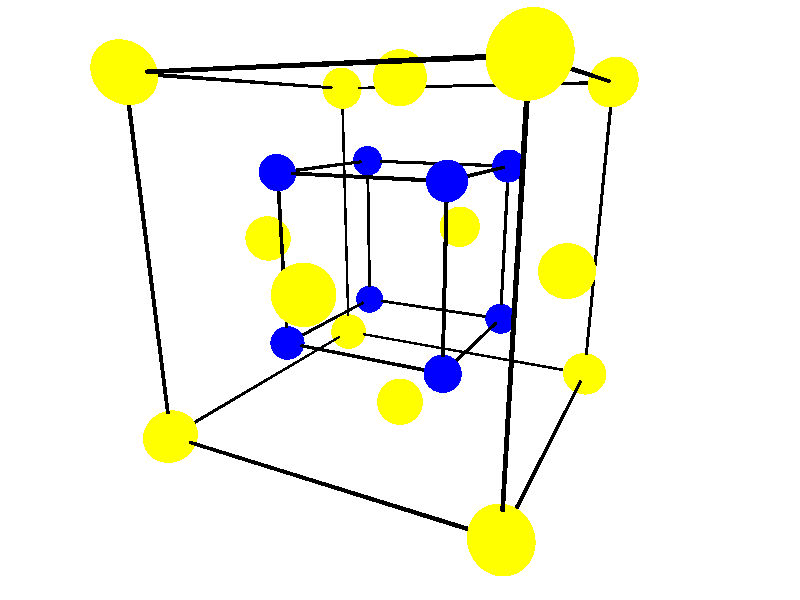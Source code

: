 #include "colors.inc"

camera { location <1.3,0.9,-1.1> look_at <0.5, 0.35, 0.5>}
light_source { <4, 7, -2> color White}

sphere { <0,0,0>,0.075 texture { pigment{color Yellow} finish {phong 1} } }
sphere { <0.5,0,0.5>,0.075 texture { pigment{color Yellow} finish {phong 1} } }
sphere { <0.5,0.5,0>,0.075 texture { pigment{color Yellow} finish {phong 1} } }
sphere { <0,0.5,0.5>,0.075 texture { pigment{color Yellow} finish {phong 1} } }
sphere { <0,0,1>,0.075 texture { pigment{color Yellow} finish {phong 1} } }
sphere { <0,1,0>,0.075 texture { pigment{color Yellow} finish {phong 1} } }
sphere { <0,1,1>,0.075 texture { pigment{color Yellow} finish {phong 1} } }
sphere { <1,0,0>,0.075 texture { pigment{color Yellow} finish {phong 1} } }
sphere { <1,0,1>,0.075 texture { pigment{color Yellow} finish {phong 1} } }
sphere { <1,1,0>,0.075 texture { pigment{color Yellow} finish {phong 1} } }
sphere { <1,1,1>,0.075 texture { pigment{color Yellow} finish {phong 1} } }
sphere { <0.5,0.5,1>,0.075 texture { pigment{color Yellow} finish {phong 1} } }
sphere { <1,0.5,0.5>,0.075 texture { pigment{color Yellow} finish {phong 1} } }
sphere { <0.5,1,0.5>,0.075 texture { pigment{color Yellow} finish {phong 1} } }

cylinder { <0,0,0>, <0,0,1>, 0.005 open texture { pigment{color Black} finish {phong 1} } }
cylinder { <0,0,0>, <0,1,0>, 0.005 open texture { pigment{color Black} finish {phong 1} } }
cylinder { <0,0,0>, <1,0,0>, 0.005 open texture { pigment{color Black} finish {phong 1} } }
cylinder { <1,1,0>, <0,1,0>, 0.005 open texture { pigment{color Black} finish {phong 1} } }
cylinder { <1,1,0>, <1,1,1>, 0.005 open texture { pigment{color Black} finish {phong 1} } }
cylinder { <1,1,0>, <1,0,0>, 0.005 open texture { pigment{color Black} finish {phong 1} } }
cylinder { <0,1,1>, <0,1,0>, 0.005 open texture { pigment{color Black} finish {phong 1} } }
cylinder { <0,1,1>, <1,1,1>, 0.005 open texture { pigment{color Black} finish {phong 1} } }
cylinder { <0,1,1>, <0,0,1>, 0.005 open texture { pigment{color Black} finish {phong 1} } }
cylinder { <1,0,1>, <1,0,0>, 0.005 open texture { pigment{color Black} finish {phong 1} } }
cylinder { <1,0,1>, <0,0,1>, 0.005 open texture { pigment{color Black} finish {phong 1} } }
cylinder { <1,0,1>, <1,1,1>, 0.005 open texture { pigment{color Black} finish {phong 1} } }

sphere { <0.25,0.25,0.25>,0.05 texture { pigment{color Blue} finish {phong 1} } }
sphere { <0.25,0.25,0.75>,0.05 texture { pigment{color Blue} finish {phong 1} } }
sphere { <0.25,0.75,0.25>,0.05 texture { pigment{color Blue} finish {phong 1} } }
sphere { <0.25,0.75,0.75>,0.05 texture { pigment{color Blue} finish {phong 1} } }
sphere { <0.75,0.25,0.25>,0.05 texture { pigment{color Blue} finish {phong 1} } }
sphere { <0.75,0.25,0.75>,0.05 texture { pigment{color Blue} finish {phong 1} } }
sphere { <0.75,0.75,0.25>,0.05 texture { pigment{color Blue} finish {phong 1} } }
sphere { <0.75,0.75,0.75>,0.05 texture { pigment{color Blue} finish {phong 1} } }

cylinder { <0.25,0.25,0.25>, <0.25,0.25,0.75>, 0.005 open texture { pigment{color Black} finish {phong 1} } }
cylinder { <0.25,0.25,0.25>, <0.25,0.75,0.25>, 0.005 open texture { pigment{color Black} finish {phong 1} } }
cylinder { <0.25,0.25,0.25>, <0.75,0.25,0.25>, 0.005 open texture { pigment{color Black} finish {phong 1} } }
cylinder { <0.75,0.75,0.25>, <0.25,0.75,0.25>, 0.005 open texture { pigment{color Black} finish {phong 1} } }
cylinder { <0.75,0.75,0.25>, <0.75,0.75,0.75>, 0.005 open texture { pigment{color Black} finish {phong 1} } }
cylinder { <0.75,0.75,0.25>, <0.75,0.25,0.25>, 0.005 open texture { pigment{color Black} finish {phong 1} } }
cylinder { <0.25,0.75,0.75>, <0.25,0.75,0.25>, 0.005 open texture { pigment{color Black} finish {phong 1} } }
cylinder { <0.25,0.75,0.75>, <0.75,0.75,0.75>, 0.005 open texture { pigment{color Black} finish {phong 1} } }
cylinder { <0.25,0.75,0.75>, <0.25,0.25,0.75>, 0.005 open texture { pigment{color Black} finish {phong 1} } }
cylinder { <0.75,0.25,0.75>, <0.75,0.25,0.25>, 0.005 open texture { pigment{color Black} finish {phong 1} } }
cylinder { <0.75,0.25,0.75>, <0.25,0.25,0.75>, 0.005 open texture { pigment{color Black} finish {phong 1} } }
cylinder { <0.75,0.25,0.75>, <0.75,0.75,0.75>, 0.005 open texture { pigment{color Black} finish {phong 1} } }

plane{<0,1,-0.3>,-1 pigment{color White} finish{ambient 1}}

/*usr:Grafik/PovRay/povray +Lusr:Grafik/PovRay/INCLUDE +W320 +H240 +Iauga2.pov*/


